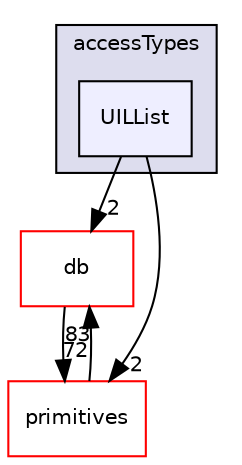 digraph "src/OpenFOAM/containers/LinkedLists/accessTypes/UILList" {
  bgcolor=transparent;
  compound=true
  node [ fontsize="10", fontname="Helvetica"];
  edge [ labelfontsize="10", labelfontname="Helvetica"];
  subgraph clusterdir_57bc99d9bbe398ddf18eacd9434279ec {
    graph [ bgcolor="#ddddee", pencolor="black", label="accessTypes" fontname="Helvetica", fontsize="10", URL="dir_57bc99d9bbe398ddf18eacd9434279ec.html"]
  dir_b72784fc22e2256506e26a90c4ccea43 [shape=box, label="UILList", style="filled", fillcolor="#eeeeff", pencolor="black", URL="dir_b72784fc22e2256506e26a90c4ccea43.html"];
  }
  dir_63c634f7a7cfd679ac26c67fb30fc32f [shape=box label="db" color="red" URL="dir_63c634f7a7cfd679ac26c67fb30fc32f.html"];
  dir_3e50f45338116b169052b428016851aa [shape=box label="primitives" color="red" URL="dir_3e50f45338116b169052b428016851aa.html"];
  dir_63c634f7a7cfd679ac26c67fb30fc32f->dir_3e50f45338116b169052b428016851aa [headlabel="72", labeldistance=1.5 headhref="dir_001953_002325.html"];
  dir_3e50f45338116b169052b428016851aa->dir_63c634f7a7cfd679ac26c67fb30fc32f [headlabel="83", labeldistance=1.5 headhref="dir_002325_001953.html"];
  dir_b72784fc22e2256506e26a90c4ccea43->dir_63c634f7a7cfd679ac26c67fb30fc32f [headlabel="2", labeldistance=1.5 headhref="dir_001928_001953.html"];
  dir_b72784fc22e2256506e26a90c4ccea43->dir_3e50f45338116b169052b428016851aa [headlabel="2", labeldistance=1.5 headhref="dir_001928_002325.html"];
}
